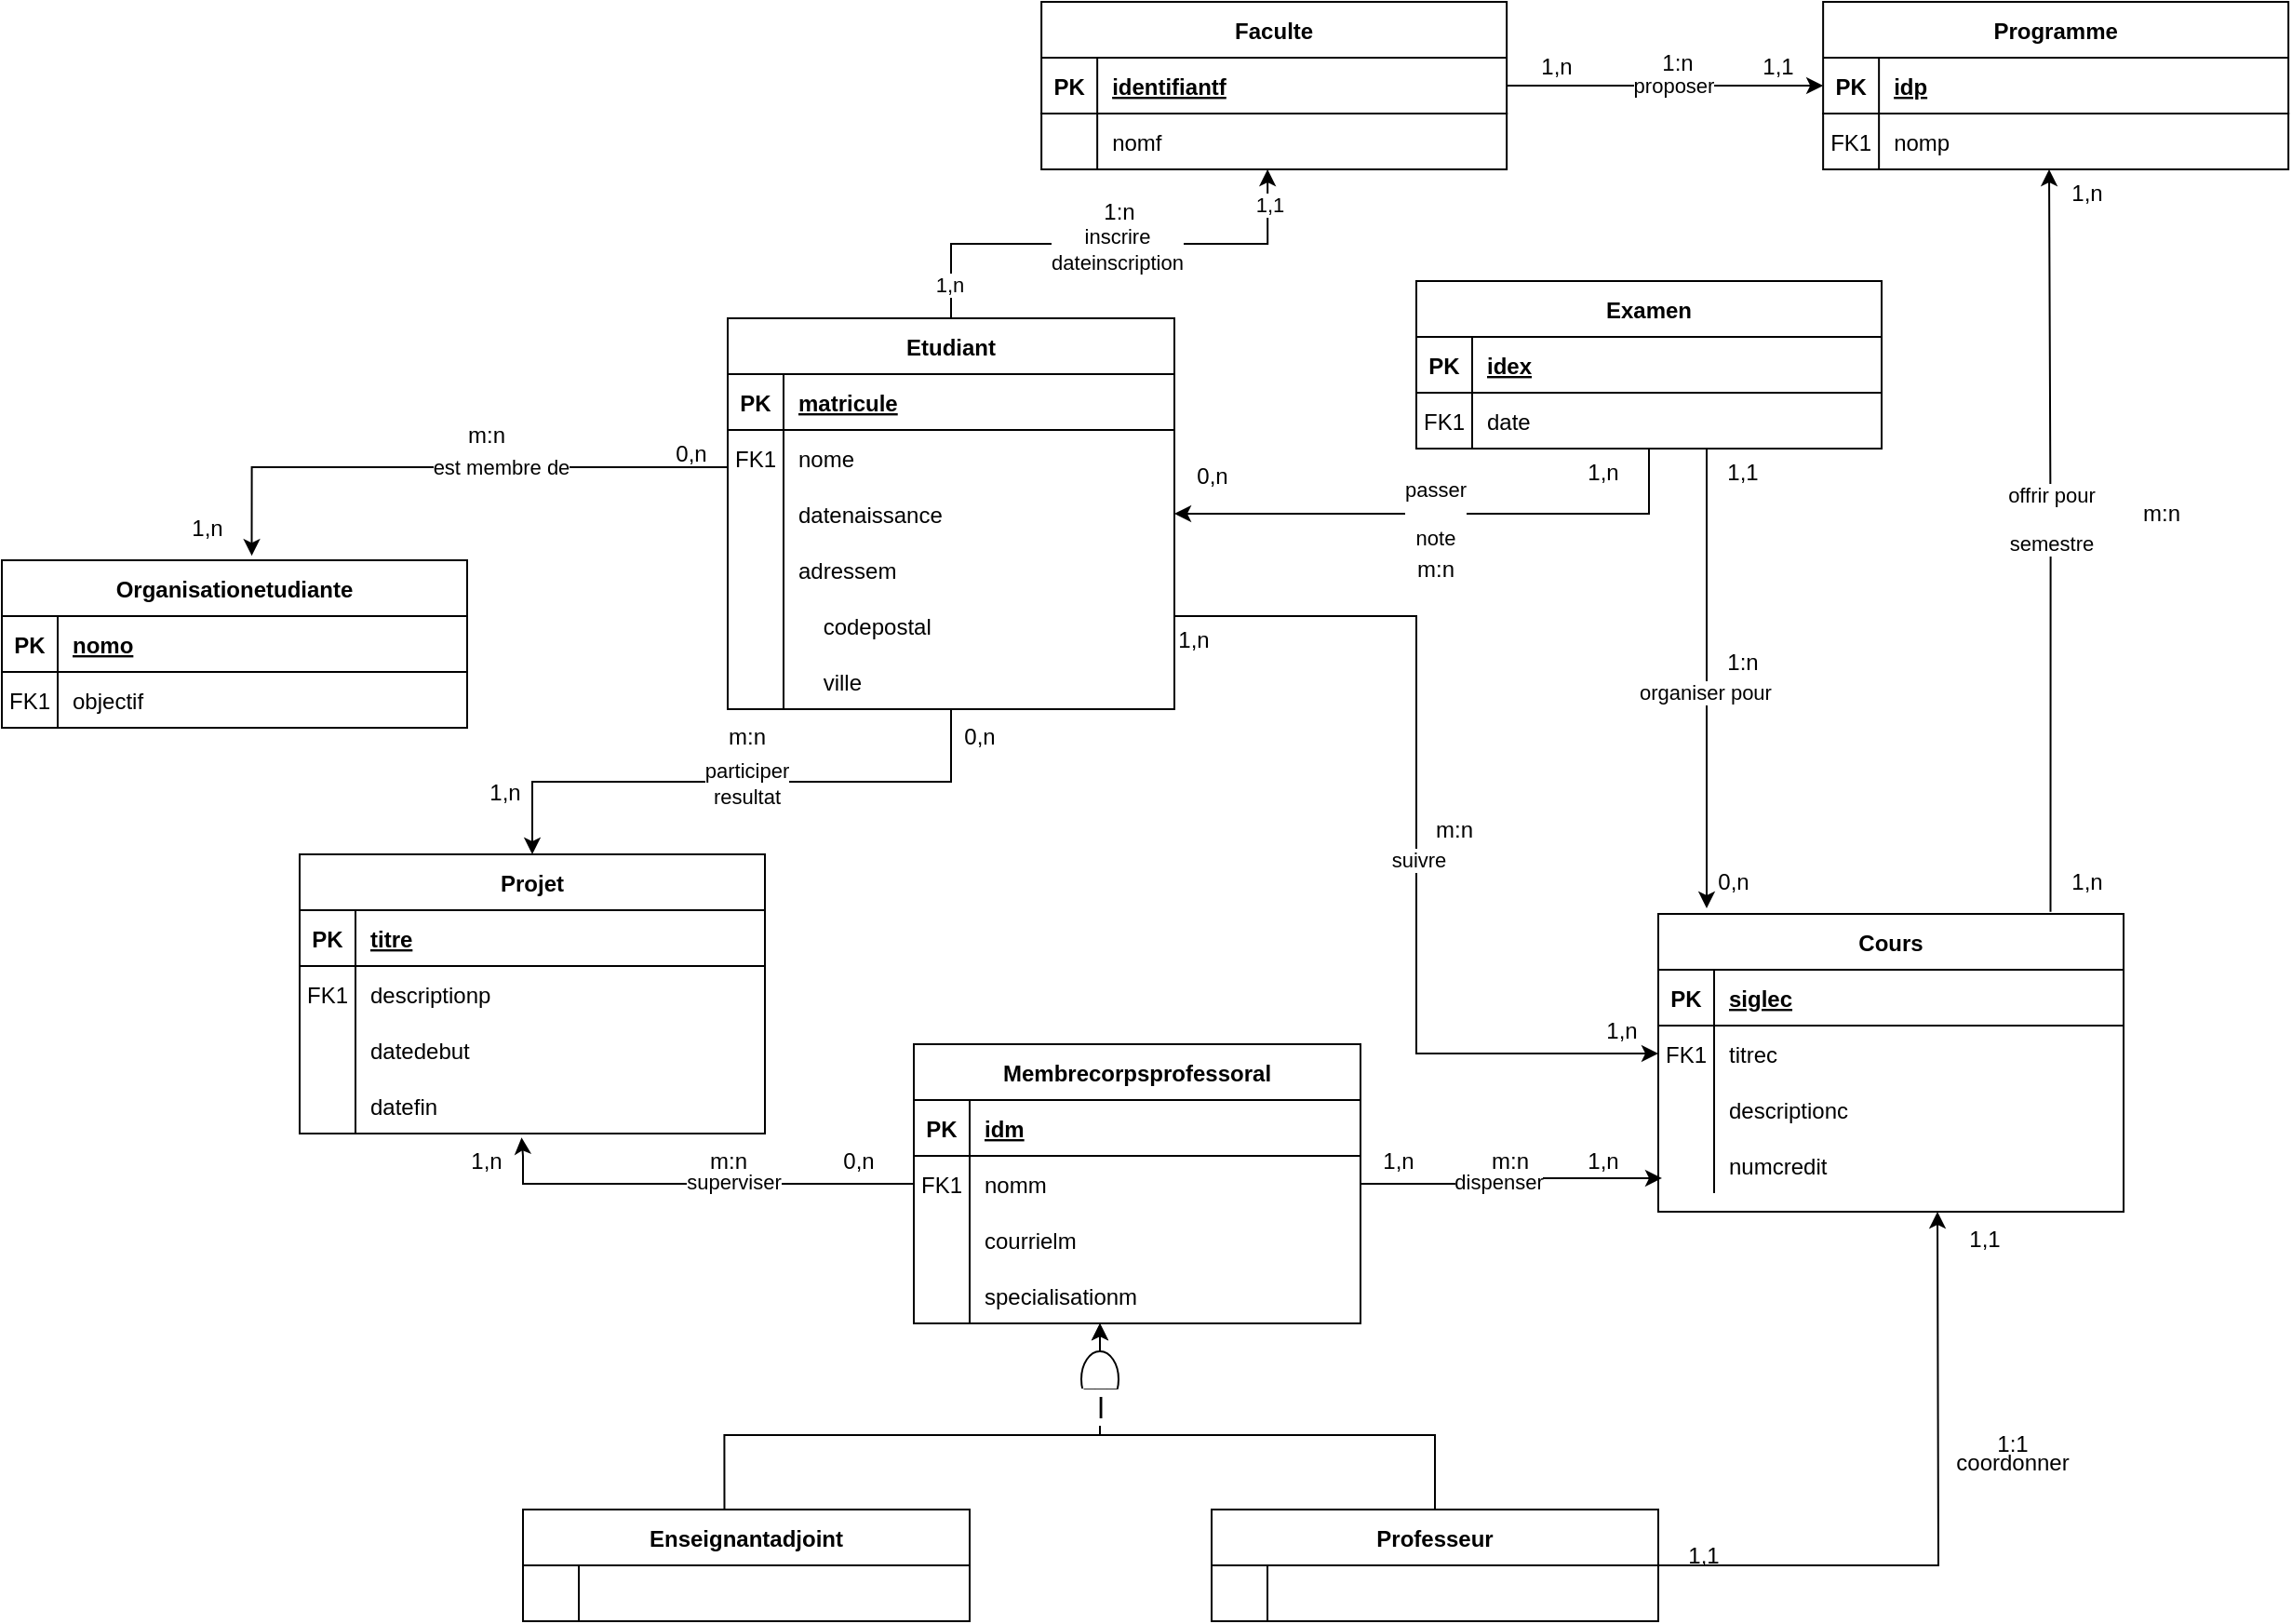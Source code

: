 <mxfile version="21.7.5" type="github">
  <diagram id="R2lEEEUBdFMjLlhIrx00" name="Page-1">
    <mxGraphModel dx="228" dy="100" grid="1" gridSize="10" guides="1" tooltips="1" connect="1" arrows="1" fold="1" page="1" pageScale="1" pageWidth="3300" pageHeight="4681" math="0" shadow="0" extFonts="Permanent Marker^https://fonts.googleapis.com/css?family=Permanent+Marker">
      <root>
        <mxCell id="0" />
        <mxCell id="1" parent="0" />
        <mxCell id="C-vyLk0tnHw3VtMMgP7b-2" value="Programme" style="shape=table;startSize=30;container=1;collapsible=1;childLayout=tableLayout;fixedRows=1;rowLines=0;fontStyle=1;align=center;resizeLast=1;" parent="1" vertex="1">
          <mxGeometry x="1248.57" y="120" width="250" height="90" as="geometry" />
        </mxCell>
        <mxCell id="C-vyLk0tnHw3VtMMgP7b-3" value="" style="shape=partialRectangle;collapsible=0;dropTarget=0;pointerEvents=0;fillColor=none;points=[[0,0.5],[1,0.5]];portConstraint=eastwest;top=0;left=0;right=0;bottom=1;" parent="C-vyLk0tnHw3VtMMgP7b-2" vertex="1">
          <mxGeometry y="30" width="250" height="30" as="geometry" />
        </mxCell>
        <mxCell id="C-vyLk0tnHw3VtMMgP7b-4" value="PK" style="shape=partialRectangle;overflow=hidden;connectable=0;fillColor=none;top=0;left=0;bottom=0;right=0;fontStyle=1;" parent="C-vyLk0tnHw3VtMMgP7b-3" vertex="1">
          <mxGeometry width="30" height="30" as="geometry">
            <mxRectangle width="30" height="30" as="alternateBounds" />
          </mxGeometry>
        </mxCell>
        <mxCell id="C-vyLk0tnHw3VtMMgP7b-5" value="idp" style="shape=partialRectangle;overflow=hidden;connectable=0;fillColor=none;top=0;left=0;bottom=0;right=0;align=left;spacingLeft=6;fontStyle=5;" parent="C-vyLk0tnHw3VtMMgP7b-3" vertex="1">
          <mxGeometry x="30" width="220" height="30" as="geometry">
            <mxRectangle width="220" height="30" as="alternateBounds" />
          </mxGeometry>
        </mxCell>
        <mxCell id="C-vyLk0tnHw3VtMMgP7b-6" value="" style="shape=partialRectangle;collapsible=0;dropTarget=0;pointerEvents=0;fillColor=none;points=[[0,0.5],[1,0.5]];portConstraint=eastwest;top=0;left=0;right=0;bottom=0;" parent="C-vyLk0tnHw3VtMMgP7b-2" vertex="1">
          <mxGeometry y="60" width="250" height="30" as="geometry" />
        </mxCell>
        <mxCell id="C-vyLk0tnHw3VtMMgP7b-7" value="FK1" style="shape=partialRectangle;overflow=hidden;connectable=0;fillColor=none;top=0;left=0;bottom=0;right=0;" parent="C-vyLk0tnHw3VtMMgP7b-6" vertex="1">
          <mxGeometry width="30" height="30" as="geometry">
            <mxRectangle width="30" height="30" as="alternateBounds" />
          </mxGeometry>
        </mxCell>
        <mxCell id="C-vyLk0tnHw3VtMMgP7b-8" value="nomp" style="shape=partialRectangle;overflow=hidden;connectable=0;fillColor=none;top=0;left=0;bottom=0;right=0;align=left;spacingLeft=6;" parent="C-vyLk0tnHw3VtMMgP7b-6" vertex="1">
          <mxGeometry x="30" width="220" height="30" as="geometry">
            <mxRectangle width="220" height="30" as="alternateBounds" />
          </mxGeometry>
        </mxCell>
        <mxCell id="ulqjv8u6TyWNnufPf-XF-188" style="edgeStyle=orthogonalEdgeStyle;rounded=0;orthogonalLoop=1;jettySize=auto;html=1;entryX=0.008;entryY=0.733;entryDx=0;entryDy=0;entryPerimeter=0;" edge="1" parent="1" source="C-vyLk0tnHw3VtMMgP7b-13" target="ulqjv8u6TyWNnufPf-XF-103">
          <mxGeometry relative="1" as="geometry" />
        </mxCell>
        <mxCell id="ulqjv8u6TyWNnufPf-XF-189" value="dispenser" style="edgeLabel;html=1;align=center;verticalAlign=middle;resizable=0;points=[];" vertex="1" connectable="0" parent="ulqjv8u6TyWNnufPf-XF-188">
          <mxGeometry x="-0.105" y="1" relative="1" as="geometry">
            <mxPoint as="offset" />
          </mxGeometry>
        </mxCell>
        <mxCell id="ulqjv8u6TyWNnufPf-XF-223" style="edgeStyle=orthogonalEdgeStyle;rounded=0;orthogonalLoop=1;jettySize=auto;html=1;entryX=0.477;entryY=1.071;entryDx=0;entryDy=0;entryPerimeter=0;" edge="1" parent="1" source="C-vyLk0tnHw3VtMMgP7b-13" target="ulqjv8u6TyWNnufPf-XF-157">
          <mxGeometry relative="1" as="geometry">
            <Array as="points">
              <mxPoint x="550" y="755" />
              <mxPoint x="550" y="740" />
              <mxPoint x="549" y="740" />
            </Array>
          </mxGeometry>
        </mxCell>
        <mxCell id="ulqjv8u6TyWNnufPf-XF-224" value="superviser" style="edgeLabel;html=1;align=center;verticalAlign=middle;resizable=0;points=[];" vertex="1" connectable="0" parent="ulqjv8u6TyWNnufPf-XF-223">
          <mxGeometry x="-0.172" y="-1" relative="1" as="geometry">
            <mxPoint as="offset" />
          </mxGeometry>
        </mxCell>
        <mxCell id="C-vyLk0tnHw3VtMMgP7b-13" value="Membrecorpsprofessoral" style="shape=table;startSize=30;container=1;collapsible=1;childLayout=tableLayout;fixedRows=1;rowLines=0;fontStyle=1;align=center;resizeLast=1;" parent="1" vertex="1">
          <mxGeometry x="760" y="680" width="240" height="150" as="geometry" />
        </mxCell>
        <mxCell id="C-vyLk0tnHw3VtMMgP7b-14" value="" style="shape=partialRectangle;collapsible=0;dropTarget=0;pointerEvents=0;fillColor=none;points=[[0,0.5],[1,0.5]];portConstraint=eastwest;top=0;left=0;right=0;bottom=1;" parent="C-vyLk0tnHw3VtMMgP7b-13" vertex="1">
          <mxGeometry y="30" width="240" height="30" as="geometry" />
        </mxCell>
        <mxCell id="C-vyLk0tnHw3VtMMgP7b-15" value="PK" style="shape=partialRectangle;overflow=hidden;connectable=0;fillColor=none;top=0;left=0;bottom=0;right=0;fontStyle=1;" parent="C-vyLk0tnHw3VtMMgP7b-14" vertex="1">
          <mxGeometry width="30" height="30" as="geometry">
            <mxRectangle width="30" height="30" as="alternateBounds" />
          </mxGeometry>
        </mxCell>
        <mxCell id="C-vyLk0tnHw3VtMMgP7b-16" value="idm" style="shape=partialRectangle;overflow=hidden;connectable=0;fillColor=none;top=0;left=0;bottom=0;right=0;align=left;spacingLeft=6;fontStyle=5;" parent="C-vyLk0tnHw3VtMMgP7b-14" vertex="1">
          <mxGeometry x="30" width="210" height="30" as="geometry">
            <mxRectangle width="210" height="30" as="alternateBounds" />
          </mxGeometry>
        </mxCell>
        <mxCell id="C-vyLk0tnHw3VtMMgP7b-17" value="" style="shape=partialRectangle;collapsible=0;dropTarget=0;pointerEvents=0;fillColor=none;points=[[0,0.5],[1,0.5]];portConstraint=eastwest;top=0;left=0;right=0;bottom=0;" parent="C-vyLk0tnHw3VtMMgP7b-13" vertex="1">
          <mxGeometry y="60" width="240" height="30" as="geometry" />
        </mxCell>
        <mxCell id="C-vyLk0tnHw3VtMMgP7b-18" value="FK1" style="shape=partialRectangle;overflow=hidden;connectable=0;fillColor=none;top=0;left=0;bottom=0;right=0;" parent="C-vyLk0tnHw3VtMMgP7b-17" vertex="1">
          <mxGeometry width="30" height="30" as="geometry">
            <mxRectangle width="30" height="30" as="alternateBounds" />
          </mxGeometry>
        </mxCell>
        <mxCell id="C-vyLk0tnHw3VtMMgP7b-19" value="nomm" style="shape=partialRectangle;overflow=hidden;connectable=0;fillColor=none;top=0;left=0;bottom=0;right=0;align=left;spacingLeft=6;" parent="C-vyLk0tnHw3VtMMgP7b-17" vertex="1">
          <mxGeometry x="30" width="210" height="30" as="geometry">
            <mxRectangle width="210" height="30" as="alternateBounds" />
          </mxGeometry>
        </mxCell>
        <mxCell id="C-vyLk0tnHw3VtMMgP7b-20" value="" style="shape=partialRectangle;collapsible=0;dropTarget=0;pointerEvents=0;fillColor=none;points=[[0,0.5],[1,0.5]];portConstraint=eastwest;top=0;left=0;right=0;bottom=0;" parent="C-vyLk0tnHw3VtMMgP7b-13" vertex="1">
          <mxGeometry y="90" width="240" height="30" as="geometry" />
        </mxCell>
        <mxCell id="C-vyLk0tnHw3VtMMgP7b-21" value="" style="shape=partialRectangle;overflow=hidden;connectable=0;fillColor=none;top=0;left=0;bottom=0;right=0;" parent="C-vyLk0tnHw3VtMMgP7b-20" vertex="1">
          <mxGeometry width="30" height="30" as="geometry">
            <mxRectangle width="30" height="30" as="alternateBounds" />
          </mxGeometry>
        </mxCell>
        <mxCell id="C-vyLk0tnHw3VtMMgP7b-22" value="courrielm" style="shape=partialRectangle;overflow=hidden;connectable=0;fillColor=none;top=0;left=0;bottom=0;right=0;align=left;spacingLeft=6;" parent="C-vyLk0tnHw3VtMMgP7b-20" vertex="1">
          <mxGeometry x="30" width="210" height="30" as="geometry">
            <mxRectangle width="210" height="30" as="alternateBounds" />
          </mxGeometry>
        </mxCell>
        <mxCell id="ulqjv8u6TyWNnufPf-XF-1" style="shape=partialRectangle;collapsible=0;dropTarget=0;pointerEvents=0;fillColor=none;points=[[0,0.5],[1,0.5]];portConstraint=eastwest;top=0;left=0;right=0;bottom=0;" vertex="1" parent="C-vyLk0tnHw3VtMMgP7b-13">
          <mxGeometry y="120" width="240" height="30" as="geometry" />
        </mxCell>
        <mxCell id="ulqjv8u6TyWNnufPf-XF-2" style="shape=partialRectangle;overflow=hidden;connectable=0;fillColor=none;top=0;left=0;bottom=0;right=0;" vertex="1" parent="ulqjv8u6TyWNnufPf-XF-1">
          <mxGeometry width="30" height="30" as="geometry">
            <mxRectangle width="30" height="30" as="alternateBounds" />
          </mxGeometry>
        </mxCell>
        <mxCell id="ulqjv8u6TyWNnufPf-XF-3" value="specialisationm" style="shape=partialRectangle;overflow=hidden;connectable=0;fillColor=none;top=0;left=0;bottom=0;right=0;align=left;spacingLeft=6;" vertex="1" parent="ulqjv8u6TyWNnufPf-XF-1">
          <mxGeometry x="30" width="210" height="30" as="geometry">
            <mxRectangle width="210" height="30" as="alternateBounds" />
          </mxGeometry>
        </mxCell>
        <mxCell id="ulqjv8u6TyWNnufPf-XF-177" style="edgeStyle=orthogonalEdgeStyle;rounded=0;orthogonalLoop=1;jettySize=auto;html=1;entryX=0;entryY=0.5;entryDx=0;entryDy=0;" edge="1" parent="1" source="C-vyLk0tnHw3VtMMgP7b-23" target="C-vyLk0tnHw3VtMMgP7b-3">
          <mxGeometry relative="1" as="geometry" />
        </mxCell>
        <mxCell id="ulqjv8u6TyWNnufPf-XF-178" value="proposer" style="edgeLabel;html=1;align=center;verticalAlign=middle;resizable=0;points=[];" vertex="1" connectable="0" parent="ulqjv8u6TyWNnufPf-XF-177">
          <mxGeometry x="0.255" y="-2" relative="1" as="geometry">
            <mxPoint x="-17" y="-2" as="offset" />
          </mxGeometry>
        </mxCell>
        <mxCell id="C-vyLk0tnHw3VtMMgP7b-23" value="Faculte" style="shape=table;startSize=30;container=1;collapsible=1;childLayout=tableLayout;fixedRows=1;rowLines=0;fontStyle=1;align=center;resizeLast=1;" parent="1" vertex="1">
          <mxGeometry x="828.57" y="120" width="250" height="90" as="geometry" />
        </mxCell>
        <mxCell id="C-vyLk0tnHw3VtMMgP7b-24" value="" style="shape=partialRectangle;collapsible=0;dropTarget=0;pointerEvents=0;fillColor=none;points=[[0,0.5],[1,0.5]];portConstraint=eastwest;top=0;left=0;right=0;bottom=1;" parent="C-vyLk0tnHw3VtMMgP7b-23" vertex="1">
          <mxGeometry y="30" width="250" height="30" as="geometry" />
        </mxCell>
        <mxCell id="C-vyLk0tnHw3VtMMgP7b-25" value="PK" style="shape=partialRectangle;overflow=hidden;connectable=0;fillColor=none;top=0;left=0;bottom=0;right=0;fontStyle=1;" parent="C-vyLk0tnHw3VtMMgP7b-24" vertex="1">
          <mxGeometry width="30" height="30" as="geometry">
            <mxRectangle width="30" height="30" as="alternateBounds" />
          </mxGeometry>
        </mxCell>
        <mxCell id="C-vyLk0tnHw3VtMMgP7b-26" value="identifiantf" style="shape=partialRectangle;overflow=hidden;connectable=0;fillColor=none;top=0;left=0;bottom=0;right=0;align=left;spacingLeft=6;fontStyle=5;" parent="C-vyLk0tnHw3VtMMgP7b-24" vertex="1">
          <mxGeometry x="30" width="220" height="30" as="geometry">
            <mxRectangle width="220" height="30" as="alternateBounds" />
          </mxGeometry>
        </mxCell>
        <mxCell id="C-vyLk0tnHw3VtMMgP7b-27" value="" style="shape=partialRectangle;collapsible=0;dropTarget=0;pointerEvents=0;fillColor=none;points=[[0,0.5],[1,0.5]];portConstraint=eastwest;top=0;left=0;right=0;bottom=0;" parent="C-vyLk0tnHw3VtMMgP7b-23" vertex="1">
          <mxGeometry y="60" width="250" height="30" as="geometry" />
        </mxCell>
        <mxCell id="C-vyLk0tnHw3VtMMgP7b-28" value="" style="shape=partialRectangle;overflow=hidden;connectable=0;fillColor=none;top=0;left=0;bottom=0;right=0;" parent="C-vyLk0tnHw3VtMMgP7b-27" vertex="1">
          <mxGeometry width="30" height="30" as="geometry">
            <mxRectangle width="30" height="30" as="alternateBounds" />
          </mxGeometry>
        </mxCell>
        <mxCell id="C-vyLk0tnHw3VtMMgP7b-29" value="nomf" style="shape=partialRectangle;overflow=hidden;connectable=0;fillColor=none;top=0;left=0;bottom=0;right=0;align=left;spacingLeft=6;" parent="C-vyLk0tnHw3VtMMgP7b-27" vertex="1">
          <mxGeometry x="30" width="220" height="30" as="geometry">
            <mxRectangle width="220" height="30" as="alternateBounds" />
          </mxGeometry>
        </mxCell>
        <mxCell id="ulqjv8u6TyWNnufPf-XF-282" style="edgeStyle=orthogonalEdgeStyle;rounded=0;orthogonalLoop=1;jettySize=auto;html=1;entryX=0.45;entryY=1.053;entryDx=0;entryDy=0;entryPerimeter=0;exitX=0.843;exitY=-0.007;exitDx=0;exitDy=0;exitPerimeter=0;" edge="1" parent="1" source="ulqjv8u6TyWNnufPf-XF-74">
          <mxGeometry relative="1" as="geometry">
            <mxPoint x="1293.964" y="608.41" as="sourcePoint" />
            <mxPoint x="1370.0" y="210.0" as="targetPoint" />
          </mxGeometry>
        </mxCell>
        <mxCell id="ulqjv8u6TyWNnufPf-XF-283" value="&lt;div&gt;offrir pour&lt;br&gt;&lt;/div&gt;&lt;div&gt;&lt;br&gt;&lt;/div&gt;&lt;div&gt;semestre&lt;br&gt;&lt;/div&gt;" style="edgeLabel;html=1;align=center;verticalAlign=middle;resizable=0;points=[];" vertex="1" connectable="0" parent="ulqjv8u6TyWNnufPf-XF-282">
          <mxGeometry x="0.056" relative="1" as="geometry">
            <mxPoint as="offset" />
          </mxGeometry>
        </mxCell>
        <mxCell id="ulqjv8u6TyWNnufPf-XF-74" value="Cours" style="shape=table;startSize=30;container=1;collapsible=1;childLayout=tableLayout;fixedRows=1;rowLines=0;fontStyle=1;align=center;resizeLast=1;" vertex="1" parent="1">
          <mxGeometry x="1160" y="610" width="250" height="160" as="geometry" />
        </mxCell>
        <mxCell id="ulqjv8u6TyWNnufPf-XF-75" value="" style="shape=partialRectangle;collapsible=0;dropTarget=0;pointerEvents=0;fillColor=none;points=[[0,0.5],[1,0.5]];portConstraint=eastwest;top=0;left=0;right=0;bottom=1;" vertex="1" parent="ulqjv8u6TyWNnufPf-XF-74">
          <mxGeometry y="30" width="250" height="30" as="geometry" />
        </mxCell>
        <mxCell id="ulqjv8u6TyWNnufPf-XF-76" value="PK" style="shape=partialRectangle;overflow=hidden;connectable=0;fillColor=none;top=0;left=0;bottom=0;right=0;fontStyle=1;" vertex="1" parent="ulqjv8u6TyWNnufPf-XF-75">
          <mxGeometry width="30" height="30" as="geometry">
            <mxRectangle width="30" height="30" as="alternateBounds" />
          </mxGeometry>
        </mxCell>
        <mxCell id="ulqjv8u6TyWNnufPf-XF-77" value="siglec" style="shape=partialRectangle;overflow=hidden;connectable=0;fillColor=none;top=0;left=0;bottom=0;right=0;align=left;spacingLeft=6;fontStyle=5;" vertex="1" parent="ulqjv8u6TyWNnufPf-XF-75">
          <mxGeometry x="30" width="220" height="30" as="geometry">
            <mxRectangle width="220" height="30" as="alternateBounds" />
          </mxGeometry>
        </mxCell>
        <mxCell id="ulqjv8u6TyWNnufPf-XF-78" value="" style="shape=partialRectangle;collapsible=0;dropTarget=0;pointerEvents=0;fillColor=none;points=[[0,0.5],[1,0.5]];portConstraint=eastwest;top=0;left=0;right=0;bottom=0;" vertex="1" parent="ulqjv8u6TyWNnufPf-XF-74">
          <mxGeometry y="60" width="250" height="30" as="geometry" />
        </mxCell>
        <mxCell id="ulqjv8u6TyWNnufPf-XF-79" value="FK1" style="shape=partialRectangle;overflow=hidden;connectable=0;fillColor=none;top=0;left=0;bottom=0;right=0;" vertex="1" parent="ulqjv8u6TyWNnufPf-XF-78">
          <mxGeometry width="30" height="30" as="geometry">
            <mxRectangle width="30" height="30" as="alternateBounds" />
          </mxGeometry>
        </mxCell>
        <mxCell id="ulqjv8u6TyWNnufPf-XF-80" value="titrec" style="shape=partialRectangle;overflow=hidden;connectable=0;fillColor=none;top=0;left=0;bottom=0;right=0;align=left;spacingLeft=6;" vertex="1" parent="ulqjv8u6TyWNnufPf-XF-78">
          <mxGeometry x="30" width="220" height="30" as="geometry">
            <mxRectangle width="220" height="30" as="alternateBounds" />
          </mxGeometry>
        </mxCell>
        <mxCell id="ulqjv8u6TyWNnufPf-XF-81" value="" style="shape=partialRectangle;collapsible=0;dropTarget=0;pointerEvents=0;fillColor=none;points=[[0,0.5],[1,0.5]];portConstraint=eastwest;top=0;left=0;right=0;bottom=0;" vertex="1" parent="ulqjv8u6TyWNnufPf-XF-74">
          <mxGeometry y="90" width="250" height="30" as="geometry" />
        </mxCell>
        <mxCell id="ulqjv8u6TyWNnufPf-XF-82" value="" style="shape=partialRectangle;overflow=hidden;connectable=0;fillColor=none;top=0;left=0;bottom=0;right=0;" vertex="1" parent="ulqjv8u6TyWNnufPf-XF-81">
          <mxGeometry width="30" height="30" as="geometry">
            <mxRectangle width="30" height="30" as="alternateBounds" />
          </mxGeometry>
        </mxCell>
        <mxCell id="ulqjv8u6TyWNnufPf-XF-83" value="descriptionc" style="shape=partialRectangle;overflow=hidden;connectable=0;fillColor=none;top=0;left=0;bottom=0;right=0;align=left;spacingLeft=6;" vertex="1" parent="ulqjv8u6TyWNnufPf-XF-81">
          <mxGeometry x="30" width="220" height="30" as="geometry">
            <mxRectangle width="220" height="30" as="alternateBounds" />
          </mxGeometry>
        </mxCell>
        <mxCell id="ulqjv8u6TyWNnufPf-XF-103" style="shape=partialRectangle;collapsible=0;dropTarget=0;pointerEvents=0;fillColor=none;points=[[0,0.5],[1,0.5]];portConstraint=eastwest;top=0;left=0;right=0;bottom=0;" vertex="1" parent="ulqjv8u6TyWNnufPf-XF-74">
          <mxGeometry y="120" width="250" height="30" as="geometry" />
        </mxCell>
        <mxCell id="ulqjv8u6TyWNnufPf-XF-104" style="shape=partialRectangle;overflow=hidden;connectable=0;fillColor=none;top=0;left=0;bottom=0;right=0;" vertex="1" parent="ulqjv8u6TyWNnufPf-XF-103">
          <mxGeometry width="30" height="30" as="geometry">
            <mxRectangle width="30" height="30" as="alternateBounds" />
          </mxGeometry>
        </mxCell>
        <mxCell id="ulqjv8u6TyWNnufPf-XF-105" value="numcredit" style="shape=partialRectangle;overflow=hidden;connectable=0;fillColor=none;top=0;left=0;bottom=0;right=0;align=left;spacingLeft=6;" vertex="1" parent="ulqjv8u6TyWNnufPf-XF-103">
          <mxGeometry x="30" width="220" height="30" as="geometry">
            <mxRectangle width="220" height="30" as="alternateBounds" />
          </mxGeometry>
        </mxCell>
        <mxCell id="ulqjv8u6TyWNnufPf-XF-198" style="edgeStyle=orthogonalEdgeStyle;rounded=0;orthogonalLoop=1;jettySize=auto;html=1;entryX=0.486;entryY=1;entryDx=0;entryDy=0;entryPerimeter=0;" edge="1" parent="1" source="ulqjv8u6TyWNnufPf-XF-84" target="C-vyLk0tnHw3VtMMgP7b-27">
          <mxGeometry relative="1" as="geometry" />
        </mxCell>
        <mxCell id="ulqjv8u6TyWNnufPf-XF-199" value="&lt;div&gt;inscrire&lt;/div&gt;&lt;div&gt;dateinscription&lt;br&gt;&lt;/div&gt;" style="edgeLabel;html=1;align=center;verticalAlign=middle;resizable=0;points=[];" vertex="1" connectable="0" parent="ulqjv8u6TyWNnufPf-XF-198">
          <mxGeometry x="0.026" y="-3" relative="1" as="geometry">
            <mxPoint as="offset" />
          </mxGeometry>
        </mxCell>
        <mxCell id="ulqjv8u6TyWNnufPf-XF-226" value="1,n" style="edgeLabel;html=1;align=center;verticalAlign=middle;resizable=0;points=[];" vertex="1" connectable="0" parent="ulqjv8u6TyWNnufPf-XF-198">
          <mxGeometry x="-0.855" y="1" relative="1" as="geometry">
            <mxPoint as="offset" />
          </mxGeometry>
        </mxCell>
        <mxCell id="ulqjv8u6TyWNnufPf-XF-249" value="1,1" style="edgeLabel;html=1;align=center;verticalAlign=middle;resizable=0;points=[];" vertex="1" connectable="0" parent="ulqjv8u6TyWNnufPf-XF-198">
          <mxGeometry x="0.85" y="-1" relative="1" as="geometry">
            <mxPoint as="offset" />
          </mxGeometry>
        </mxCell>
        <mxCell id="ulqjv8u6TyWNnufPf-XF-210" style="edgeStyle=orthogonalEdgeStyle;rounded=0;orthogonalLoop=1;jettySize=auto;html=1;entryX=0.537;entryY=-0.027;entryDx=0;entryDy=0;entryPerimeter=0;" edge="1" parent="1" source="ulqjv8u6TyWNnufPf-XF-84" target="ulqjv8u6TyWNnufPf-XF-200">
          <mxGeometry relative="1" as="geometry">
            <Array as="points">
              <mxPoint x="404" y="370" />
            </Array>
          </mxGeometry>
        </mxCell>
        <mxCell id="ulqjv8u6TyWNnufPf-XF-211" value="est membre de" style="edgeLabel;html=1;align=center;verticalAlign=middle;resizable=0;points=[];" vertex="1" connectable="0" parent="ulqjv8u6TyWNnufPf-XF-210">
          <mxGeometry x="-0.192" relative="1" as="geometry">
            <mxPoint as="offset" />
          </mxGeometry>
        </mxCell>
        <mxCell id="ulqjv8u6TyWNnufPf-XF-213" style="edgeStyle=orthogonalEdgeStyle;rounded=0;orthogonalLoop=1;jettySize=auto;html=1;entryX=0;entryY=0.5;entryDx=0;entryDy=0;exitX=1;exitY=0;exitDx=0;exitDy=0;exitPerimeter=0;" edge="1" parent="1" source="ulqjv8u6TyWNnufPf-XF-128" target="ulqjv8u6TyWNnufPf-XF-78">
          <mxGeometry relative="1" as="geometry" />
        </mxCell>
        <mxCell id="ulqjv8u6TyWNnufPf-XF-214" value="&lt;div&gt;suivre&lt;/div&gt;" style="edgeLabel;html=1;align=center;verticalAlign=middle;resizable=0;points=[];" vertex="1" connectable="0" parent="ulqjv8u6TyWNnufPf-XF-213">
          <mxGeometry x="0.091" y="1" relative="1" as="geometry">
            <mxPoint as="offset" />
          </mxGeometry>
        </mxCell>
        <mxCell id="ulqjv8u6TyWNnufPf-XF-219" style="edgeStyle=orthogonalEdgeStyle;rounded=0;orthogonalLoop=1;jettySize=auto;html=1;entryX=0;entryY=0.5;entryDx=0;entryDy=0;" edge="1" parent="1" source="ulqjv8u6TyWNnufPf-XF-84" target="ulqjv8u6TyWNnufPf-XF-141">
          <mxGeometry relative="1" as="geometry">
            <Array as="points">
              <mxPoint x="1030" y="370" />
            </Array>
          </mxGeometry>
        </mxCell>
        <mxCell id="ulqjv8u6TyWNnufPf-XF-220" value="Text" style="edgeLabel;html=1;align=center;verticalAlign=middle;resizable=0;points=[];" vertex="1" connectable="0" parent="ulqjv8u6TyWNnufPf-XF-219">
          <mxGeometry x="-0.107" relative="1" as="geometry">
            <mxPoint as="offset" />
          </mxGeometry>
        </mxCell>
        <mxCell id="ulqjv8u6TyWNnufPf-XF-221" value="passer" style="edgeLabel;html=1;align=center;verticalAlign=middle;resizable=0;points=[];" vertex="1" connectable="0" parent="ulqjv8u6TyWNnufPf-XF-219">
          <mxGeometry x="-0.111" y="2" relative="1" as="geometry">
            <mxPoint as="offset" />
          </mxGeometry>
        </mxCell>
        <mxCell id="ulqjv8u6TyWNnufPf-XF-222" style="edgeStyle=orthogonalEdgeStyle;rounded=0;orthogonalLoop=1;jettySize=auto;html=1;entryX=0.5;entryY=0;entryDx=0;entryDy=0;" edge="1" parent="1" source="ulqjv8u6TyWNnufPf-XF-84" target="ulqjv8u6TyWNnufPf-XF-147">
          <mxGeometry relative="1" as="geometry" />
        </mxCell>
        <mxCell id="ulqjv8u6TyWNnufPf-XF-225" value="&lt;div&gt;participer&lt;/div&gt;&lt;div&gt;resultat&lt;br&gt;&lt;/div&gt;" style="edgeLabel;html=1;align=center;verticalAlign=middle;resizable=0;points=[];" vertex="1" connectable="0" parent="ulqjv8u6TyWNnufPf-XF-222">
          <mxGeometry x="0.069" y="-3" relative="1" as="geometry">
            <mxPoint x="13" y="4" as="offset" />
          </mxGeometry>
        </mxCell>
        <mxCell id="ulqjv8u6TyWNnufPf-XF-84" value="Etudiant" style="shape=table;startSize=30;container=1;collapsible=1;childLayout=tableLayout;fixedRows=1;rowLines=0;fontStyle=1;align=center;resizeLast=1;" vertex="1" parent="1">
          <mxGeometry x="660" y="290" width="240" height="210" as="geometry" />
        </mxCell>
        <mxCell id="ulqjv8u6TyWNnufPf-XF-85" value="" style="shape=partialRectangle;collapsible=0;dropTarget=0;pointerEvents=0;fillColor=none;points=[[0,0.5],[1,0.5]];portConstraint=eastwest;top=0;left=0;right=0;bottom=1;" vertex="1" parent="ulqjv8u6TyWNnufPf-XF-84">
          <mxGeometry y="30" width="240" height="30" as="geometry" />
        </mxCell>
        <mxCell id="ulqjv8u6TyWNnufPf-XF-86" value="PK" style="shape=partialRectangle;overflow=hidden;connectable=0;fillColor=none;top=0;left=0;bottom=0;right=0;fontStyle=1;" vertex="1" parent="ulqjv8u6TyWNnufPf-XF-85">
          <mxGeometry width="30" height="30" as="geometry">
            <mxRectangle width="30" height="30" as="alternateBounds" />
          </mxGeometry>
        </mxCell>
        <mxCell id="ulqjv8u6TyWNnufPf-XF-87" value="matricule" style="shape=partialRectangle;overflow=hidden;connectable=0;fillColor=none;top=0;left=0;bottom=0;right=0;align=left;spacingLeft=6;fontStyle=5;" vertex="1" parent="ulqjv8u6TyWNnufPf-XF-85">
          <mxGeometry x="30" width="210" height="30" as="geometry">
            <mxRectangle width="210" height="30" as="alternateBounds" />
          </mxGeometry>
        </mxCell>
        <mxCell id="ulqjv8u6TyWNnufPf-XF-88" value="" style="shape=partialRectangle;collapsible=0;dropTarget=0;pointerEvents=0;fillColor=none;points=[[0,0.5],[1,0.5]];portConstraint=eastwest;top=0;left=0;right=0;bottom=0;" vertex="1" parent="ulqjv8u6TyWNnufPf-XF-84">
          <mxGeometry y="60" width="240" height="30" as="geometry" />
        </mxCell>
        <mxCell id="ulqjv8u6TyWNnufPf-XF-89" value="FK1" style="shape=partialRectangle;overflow=hidden;connectable=0;fillColor=none;top=0;left=0;bottom=0;right=0;" vertex="1" parent="ulqjv8u6TyWNnufPf-XF-88">
          <mxGeometry width="30" height="30" as="geometry">
            <mxRectangle width="30" height="30" as="alternateBounds" />
          </mxGeometry>
        </mxCell>
        <mxCell id="ulqjv8u6TyWNnufPf-XF-90" value="nome" style="shape=partialRectangle;overflow=hidden;connectable=0;fillColor=none;top=0;left=0;bottom=0;right=0;align=left;spacingLeft=6;" vertex="1" parent="ulqjv8u6TyWNnufPf-XF-88">
          <mxGeometry x="30" width="210" height="30" as="geometry">
            <mxRectangle width="210" height="30" as="alternateBounds" />
          </mxGeometry>
        </mxCell>
        <mxCell id="ulqjv8u6TyWNnufPf-XF-91" value="" style="shape=partialRectangle;collapsible=0;dropTarget=0;pointerEvents=0;fillColor=none;points=[[0,0.5],[1,0.5]];portConstraint=eastwest;top=0;left=0;right=0;bottom=0;" vertex="1" parent="ulqjv8u6TyWNnufPf-XF-84">
          <mxGeometry y="90" width="240" height="30" as="geometry" />
        </mxCell>
        <mxCell id="ulqjv8u6TyWNnufPf-XF-92" value="" style="shape=partialRectangle;overflow=hidden;connectable=0;fillColor=none;top=0;left=0;bottom=0;right=0;" vertex="1" parent="ulqjv8u6TyWNnufPf-XF-91">
          <mxGeometry width="30" height="30" as="geometry">
            <mxRectangle width="30" height="30" as="alternateBounds" />
          </mxGeometry>
        </mxCell>
        <mxCell id="ulqjv8u6TyWNnufPf-XF-93" value="datenaissance" style="shape=partialRectangle;overflow=hidden;connectable=0;fillColor=none;top=0;left=0;bottom=0;right=0;align=left;spacingLeft=6;" vertex="1" parent="ulqjv8u6TyWNnufPf-XF-91">
          <mxGeometry x="30" width="210" height="30" as="geometry">
            <mxRectangle width="210" height="30" as="alternateBounds" />
          </mxGeometry>
        </mxCell>
        <mxCell id="ulqjv8u6TyWNnufPf-XF-124" style="shape=partialRectangle;collapsible=0;dropTarget=0;pointerEvents=0;fillColor=none;points=[[0,0.5],[1,0.5]];portConstraint=eastwest;top=0;left=0;right=0;bottom=0;" vertex="1" parent="ulqjv8u6TyWNnufPf-XF-84">
          <mxGeometry y="120" width="240" height="30" as="geometry" />
        </mxCell>
        <mxCell id="ulqjv8u6TyWNnufPf-XF-125" style="shape=partialRectangle;overflow=hidden;connectable=0;fillColor=none;top=0;left=0;bottom=0;right=0;" vertex="1" parent="ulqjv8u6TyWNnufPf-XF-124">
          <mxGeometry width="30" height="30" as="geometry">
            <mxRectangle width="30" height="30" as="alternateBounds" />
          </mxGeometry>
        </mxCell>
        <mxCell id="ulqjv8u6TyWNnufPf-XF-126" value="adressem" style="shape=partialRectangle;overflow=hidden;connectable=0;fillColor=none;top=0;left=0;bottom=0;right=0;align=left;spacingLeft=6;" vertex="1" parent="ulqjv8u6TyWNnufPf-XF-124">
          <mxGeometry x="30" width="210" height="30" as="geometry">
            <mxRectangle width="210" height="30" as="alternateBounds" />
          </mxGeometry>
        </mxCell>
        <mxCell id="ulqjv8u6TyWNnufPf-XF-106" style="shape=partialRectangle;collapsible=0;dropTarget=0;pointerEvents=0;fillColor=none;points=[[0,0.5],[1,0.5]];portConstraint=eastwest;top=0;left=0;right=0;bottom=0;" vertex="1" parent="ulqjv8u6TyWNnufPf-XF-84">
          <mxGeometry y="150" width="240" height="30" as="geometry" />
        </mxCell>
        <mxCell id="ulqjv8u6TyWNnufPf-XF-107" style="shape=partialRectangle;overflow=hidden;connectable=0;fillColor=none;top=0;left=0;bottom=0;right=0;" vertex="1" parent="ulqjv8u6TyWNnufPf-XF-106">
          <mxGeometry width="30" height="30" as="geometry">
            <mxRectangle width="30" height="30" as="alternateBounds" />
          </mxGeometry>
        </mxCell>
        <mxCell id="ulqjv8u6TyWNnufPf-XF-108" value="    codepostal " style="shape=partialRectangle;overflow=hidden;connectable=0;fillColor=none;top=0;left=0;bottom=0;right=0;align=left;spacingLeft=6;" vertex="1" parent="ulqjv8u6TyWNnufPf-XF-106">
          <mxGeometry x="30" width="210" height="30" as="geometry">
            <mxRectangle width="210" height="30" as="alternateBounds" />
          </mxGeometry>
        </mxCell>
        <mxCell id="ulqjv8u6TyWNnufPf-XF-128" style="shape=partialRectangle;collapsible=0;dropTarget=0;pointerEvents=0;fillColor=none;points=[[0,0.5],[1,0.5]];portConstraint=eastwest;top=0;left=0;right=0;bottom=0;" vertex="1" parent="ulqjv8u6TyWNnufPf-XF-84">
          <mxGeometry y="180" width="240" height="30" as="geometry" />
        </mxCell>
        <mxCell id="ulqjv8u6TyWNnufPf-XF-129" style="shape=partialRectangle;overflow=hidden;connectable=0;fillColor=none;top=0;left=0;bottom=0;right=0;" vertex="1" parent="ulqjv8u6TyWNnufPf-XF-128">
          <mxGeometry width="30" height="30" as="geometry">
            <mxRectangle width="30" height="30" as="alternateBounds" />
          </mxGeometry>
        </mxCell>
        <mxCell id="ulqjv8u6TyWNnufPf-XF-130" value="    ville" style="shape=partialRectangle;overflow=hidden;connectable=0;fillColor=none;top=0;left=0;bottom=0;right=0;align=left;spacingLeft=6;" vertex="1" parent="ulqjv8u6TyWNnufPf-XF-128">
          <mxGeometry x="30" width="210" height="30" as="geometry">
            <mxRectangle width="210" height="30" as="alternateBounds" />
          </mxGeometry>
        </mxCell>
        <mxCell id="ulqjv8u6TyWNnufPf-XF-217" style="edgeStyle=orthogonalEdgeStyle;rounded=0;orthogonalLoop=1;jettySize=auto;html=1;entryX=0.104;entryY=-0.019;entryDx=0;entryDy=0;entryPerimeter=0;" edge="1" parent="1" source="ulqjv8u6TyWNnufPf-XF-134" target="ulqjv8u6TyWNnufPf-XF-74">
          <mxGeometry relative="1" as="geometry">
            <Array as="points">
              <mxPoint x="1186" y="450" />
              <mxPoint x="1186" y="450" />
            </Array>
          </mxGeometry>
        </mxCell>
        <mxCell id="ulqjv8u6TyWNnufPf-XF-218" value="organiser pour" style="edgeLabel;html=1;align=center;verticalAlign=middle;resizable=0;points=[];" vertex="1" connectable="0" parent="ulqjv8u6TyWNnufPf-XF-217">
          <mxGeometry x="0.057" y="-1" relative="1" as="geometry">
            <mxPoint as="offset" />
          </mxGeometry>
        </mxCell>
        <mxCell id="ulqjv8u6TyWNnufPf-XF-277" style="edgeStyle=orthogonalEdgeStyle;rounded=0;orthogonalLoop=1;jettySize=auto;html=1;entryX=1;entryY=0.5;entryDx=0;entryDy=0;" edge="1" parent="1" source="ulqjv8u6TyWNnufPf-XF-134" target="ulqjv8u6TyWNnufPf-XF-91">
          <mxGeometry relative="1" as="geometry" />
        </mxCell>
        <mxCell id="ulqjv8u6TyWNnufPf-XF-278" value="&lt;div&gt;passer&lt;/div&gt;&lt;div&gt;&lt;br&gt;&lt;/div&gt;&lt;div&gt;note&lt;br&gt;&lt;/div&gt;" style="edgeLabel;html=1;align=center;verticalAlign=middle;resizable=0;points=[];" vertex="1" connectable="0" parent="ulqjv8u6TyWNnufPf-XF-277">
          <mxGeometry x="0.065" y="1" relative="1" as="geometry">
            <mxPoint x="4" y="-1" as="offset" />
          </mxGeometry>
        </mxCell>
        <mxCell id="ulqjv8u6TyWNnufPf-XF-134" value="Examen" style="shape=table;startSize=30;container=1;collapsible=1;childLayout=tableLayout;fixedRows=1;rowLines=0;fontStyle=1;align=center;resizeLast=1;" vertex="1" parent="1">
          <mxGeometry x="1030" y="270" width="250" height="90" as="geometry" />
        </mxCell>
        <mxCell id="ulqjv8u6TyWNnufPf-XF-135" value="" style="shape=partialRectangle;collapsible=0;dropTarget=0;pointerEvents=0;fillColor=none;points=[[0,0.5],[1,0.5]];portConstraint=eastwest;top=0;left=0;right=0;bottom=1;" vertex="1" parent="ulqjv8u6TyWNnufPf-XF-134">
          <mxGeometry y="30" width="250" height="30" as="geometry" />
        </mxCell>
        <mxCell id="ulqjv8u6TyWNnufPf-XF-136" value="PK" style="shape=partialRectangle;overflow=hidden;connectable=0;fillColor=none;top=0;left=0;bottom=0;right=0;fontStyle=1;" vertex="1" parent="ulqjv8u6TyWNnufPf-XF-135">
          <mxGeometry width="30" height="30" as="geometry">
            <mxRectangle width="30" height="30" as="alternateBounds" />
          </mxGeometry>
        </mxCell>
        <mxCell id="ulqjv8u6TyWNnufPf-XF-137" value="idex" style="shape=partialRectangle;overflow=hidden;connectable=0;fillColor=none;top=0;left=0;bottom=0;right=0;align=left;spacingLeft=6;fontStyle=5;" vertex="1" parent="ulqjv8u6TyWNnufPf-XF-135">
          <mxGeometry x="30" width="220" height="30" as="geometry">
            <mxRectangle width="220" height="30" as="alternateBounds" />
          </mxGeometry>
        </mxCell>
        <mxCell id="ulqjv8u6TyWNnufPf-XF-138" value="" style="shape=partialRectangle;collapsible=0;dropTarget=0;pointerEvents=0;fillColor=none;points=[[0,0.5],[1,0.5]];portConstraint=eastwest;top=0;left=0;right=0;bottom=0;" vertex="1" parent="ulqjv8u6TyWNnufPf-XF-134">
          <mxGeometry y="60" width="250" height="30" as="geometry" />
        </mxCell>
        <mxCell id="ulqjv8u6TyWNnufPf-XF-139" value="FK1" style="shape=partialRectangle;overflow=hidden;connectable=0;fillColor=none;top=0;left=0;bottom=0;right=0;" vertex="1" parent="ulqjv8u6TyWNnufPf-XF-138">
          <mxGeometry width="30" height="30" as="geometry">
            <mxRectangle width="30" height="30" as="alternateBounds" />
          </mxGeometry>
        </mxCell>
        <mxCell id="ulqjv8u6TyWNnufPf-XF-140" value="date" style="shape=partialRectangle;overflow=hidden;connectable=0;fillColor=none;top=0;left=0;bottom=0;right=0;align=left;spacingLeft=6;" vertex="1" parent="ulqjv8u6TyWNnufPf-XF-138">
          <mxGeometry x="30" width="220" height="30" as="geometry">
            <mxRectangle width="220" height="30" as="alternateBounds" />
          </mxGeometry>
        </mxCell>
        <mxCell id="ulqjv8u6TyWNnufPf-XF-147" value="Projet" style="shape=table;startSize=30;container=1;collapsible=1;childLayout=tableLayout;fixedRows=1;rowLines=0;fontStyle=1;align=center;resizeLast=1;" vertex="1" parent="1">
          <mxGeometry x="430" y="578" width="250" height="150" as="geometry" />
        </mxCell>
        <mxCell id="ulqjv8u6TyWNnufPf-XF-148" value="" style="shape=partialRectangle;collapsible=0;dropTarget=0;pointerEvents=0;fillColor=none;points=[[0,0.5],[1,0.5]];portConstraint=eastwest;top=0;left=0;right=0;bottom=1;" vertex="1" parent="ulqjv8u6TyWNnufPf-XF-147">
          <mxGeometry y="30" width="250" height="30" as="geometry" />
        </mxCell>
        <mxCell id="ulqjv8u6TyWNnufPf-XF-149" value="PK" style="shape=partialRectangle;overflow=hidden;connectable=0;fillColor=none;top=0;left=0;bottom=0;right=0;fontStyle=1;" vertex="1" parent="ulqjv8u6TyWNnufPf-XF-148">
          <mxGeometry width="30" height="30" as="geometry">
            <mxRectangle width="30" height="30" as="alternateBounds" />
          </mxGeometry>
        </mxCell>
        <mxCell id="ulqjv8u6TyWNnufPf-XF-150" value="titre" style="shape=partialRectangle;overflow=hidden;connectable=0;fillColor=none;top=0;left=0;bottom=0;right=0;align=left;spacingLeft=6;fontStyle=5;" vertex="1" parent="ulqjv8u6TyWNnufPf-XF-148">
          <mxGeometry x="30" width="220" height="30" as="geometry">
            <mxRectangle width="220" height="30" as="alternateBounds" />
          </mxGeometry>
        </mxCell>
        <mxCell id="ulqjv8u6TyWNnufPf-XF-151" value="" style="shape=partialRectangle;collapsible=0;dropTarget=0;pointerEvents=0;fillColor=none;points=[[0,0.5],[1,0.5]];portConstraint=eastwest;top=0;left=0;right=0;bottom=0;" vertex="1" parent="ulqjv8u6TyWNnufPf-XF-147">
          <mxGeometry y="60" width="250" height="30" as="geometry" />
        </mxCell>
        <mxCell id="ulqjv8u6TyWNnufPf-XF-152" value="FK1" style="shape=partialRectangle;overflow=hidden;connectable=0;fillColor=none;top=0;left=0;bottom=0;right=0;" vertex="1" parent="ulqjv8u6TyWNnufPf-XF-151">
          <mxGeometry width="30" height="30" as="geometry">
            <mxRectangle width="30" height="30" as="alternateBounds" />
          </mxGeometry>
        </mxCell>
        <mxCell id="ulqjv8u6TyWNnufPf-XF-153" value="descriptionp" style="shape=partialRectangle;overflow=hidden;connectable=0;fillColor=none;top=0;left=0;bottom=0;right=0;align=left;spacingLeft=6;" vertex="1" parent="ulqjv8u6TyWNnufPf-XF-151">
          <mxGeometry x="30" width="220" height="30" as="geometry">
            <mxRectangle width="220" height="30" as="alternateBounds" />
          </mxGeometry>
        </mxCell>
        <mxCell id="ulqjv8u6TyWNnufPf-XF-154" value="" style="shape=partialRectangle;collapsible=0;dropTarget=0;pointerEvents=0;fillColor=none;points=[[0,0.5],[1,0.5]];portConstraint=eastwest;top=0;left=0;right=0;bottom=0;" vertex="1" parent="ulqjv8u6TyWNnufPf-XF-147">
          <mxGeometry y="90" width="250" height="30" as="geometry" />
        </mxCell>
        <mxCell id="ulqjv8u6TyWNnufPf-XF-155" value="" style="shape=partialRectangle;overflow=hidden;connectable=0;fillColor=none;top=0;left=0;bottom=0;right=0;" vertex="1" parent="ulqjv8u6TyWNnufPf-XF-154">
          <mxGeometry width="30" height="30" as="geometry">
            <mxRectangle width="30" height="30" as="alternateBounds" />
          </mxGeometry>
        </mxCell>
        <mxCell id="ulqjv8u6TyWNnufPf-XF-156" value="datedebut" style="shape=partialRectangle;overflow=hidden;connectable=0;fillColor=none;top=0;left=0;bottom=0;right=0;align=left;spacingLeft=6;" vertex="1" parent="ulqjv8u6TyWNnufPf-XF-154">
          <mxGeometry x="30" width="220" height="30" as="geometry">
            <mxRectangle width="220" height="30" as="alternateBounds" />
          </mxGeometry>
        </mxCell>
        <mxCell id="ulqjv8u6TyWNnufPf-XF-157" style="shape=partialRectangle;collapsible=0;dropTarget=0;pointerEvents=0;fillColor=none;points=[[0,0.5],[1,0.5]];portConstraint=eastwest;top=0;left=0;right=0;bottom=0;" vertex="1" parent="ulqjv8u6TyWNnufPf-XF-147">
          <mxGeometry y="120" width="250" height="30" as="geometry" />
        </mxCell>
        <mxCell id="ulqjv8u6TyWNnufPf-XF-158" style="shape=partialRectangle;overflow=hidden;connectable=0;fillColor=none;top=0;left=0;bottom=0;right=0;" vertex="1" parent="ulqjv8u6TyWNnufPf-XF-157">
          <mxGeometry width="30" height="30" as="geometry">
            <mxRectangle width="30" height="30" as="alternateBounds" />
          </mxGeometry>
        </mxCell>
        <mxCell id="ulqjv8u6TyWNnufPf-XF-159" value="datefin" style="shape=partialRectangle;overflow=hidden;connectable=0;fillColor=none;top=0;left=0;bottom=0;right=0;align=left;spacingLeft=6;" vertex="1" parent="ulqjv8u6TyWNnufPf-XF-157">
          <mxGeometry x="30" width="220" height="30" as="geometry">
            <mxRectangle width="220" height="30" as="alternateBounds" />
          </mxGeometry>
        </mxCell>
        <mxCell id="ulqjv8u6TyWNnufPf-XF-200" value="Organisationetudiante" style="shape=table;startSize=30;container=1;collapsible=1;childLayout=tableLayout;fixedRows=1;rowLines=0;fontStyle=1;align=center;resizeLast=1;" vertex="1" parent="1">
          <mxGeometry x="270" y="420" width="250" height="90" as="geometry" />
        </mxCell>
        <mxCell id="ulqjv8u6TyWNnufPf-XF-201" value="" style="shape=partialRectangle;collapsible=0;dropTarget=0;pointerEvents=0;fillColor=none;points=[[0,0.5],[1,0.5]];portConstraint=eastwest;top=0;left=0;right=0;bottom=1;" vertex="1" parent="ulqjv8u6TyWNnufPf-XF-200">
          <mxGeometry y="30" width="250" height="30" as="geometry" />
        </mxCell>
        <mxCell id="ulqjv8u6TyWNnufPf-XF-202" value="PK" style="shape=partialRectangle;overflow=hidden;connectable=0;fillColor=none;top=0;left=0;bottom=0;right=0;fontStyle=1;" vertex="1" parent="ulqjv8u6TyWNnufPf-XF-201">
          <mxGeometry width="30" height="30" as="geometry">
            <mxRectangle width="30" height="30" as="alternateBounds" />
          </mxGeometry>
        </mxCell>
        <mxCell id="ulqjv8u6TyWNnufPf-XF-203" value="nomo" style="shape=partialRectangle;overflow=hidden;connectable=0;fillColor=none;top=0;left=0;bottom=0;right=0;align=left;spacingLeft=6;fontStyle=5;" vertex="1" parent="ulqjv8u6TyWNnufPf-XF-201">
          <mxGeometry x="30" width="220" height="30" as="geometry">
            <mxRectangle width="220" height="30" as="alternateBounds" />
          </mxGeometry>
        </mxCell>
        <mxCell id="ulqjv8u6TyWNnufPf-XF-204" value="" style="shape=partialRectangle;collapsible=0;dropTarget=0;pointerEvents=0;fillColor=none;points=[[0,0.5],[1,0.5]];portConstraint=eastwest;top=0;left=0;right=0;bottom=0;" vertex="1" parent="ulqjv8u6TyWNnufPf-XF-200">
          <mxGeometry y="60" width="250" height="30" as="geometry" />
        </mxCell>
        <mxCell id="ulqjv8u6TyWNnufPf-XF-205" value="FK1" style="shape=partialRectangle;overflow=hidden;connectable=0;fillColor=none;top=0;left=0;bottom=0;right=0;" vertex="1" parent="ulqjv8u6TyWNnufPf-XF-204">
          <mxGeometry width="30" height="30" as="geometry">
            <mxRectangle width="30" height="30" as="alternateBounds" />
          </mxGeometry>
        </mxCell>
        <mxCell id="ulqjv8u6TyWNnufPf-XF-206" value="objectif" style="shape=partialRectangle;overflow=hidden;connectable=0;fillColor=none;top=0;left=0;bottom=0;right=0;align=left;spacingLeft=6;" vertex="1" parent="ulqjv8u6TyWNnufPf-XF-204">
          <mxGeometry x="30" width="220" height="30" as="geometry">
            <mxRectangle width="220" height="30" as="alternateBounds" />
          </mxGeometry>
        </mxCell>
        <mxCell id="ulqjv8u6TyWNnufPf-XF-250" value="1:n" style="text;html=1;align=center;verticalAlign=middle;resizable=0;points=[];autosize=1;strokeColor=none;fillColor=none;" vertex="1" parent="1">
          <mxGeometry x="850" y="218" width="40" height="30" as="geometry" />
        </mxCell>
        <mxCell id="ulqjv8u6TyWNnufPf-XF-251" value="1,n" style="text;html=1;align=center;verticalAlign=middle;resizable=0;points=[];autosize=1;strokeColor=none;fillColor=none;" vertex="1" parent="1">
          <mxGeometry x="1085" y="140" width="40" height="30" as="geometry" />
        </mxCell>
        <mxCell id="ulqjv8u6TyWNnufPf-XF-252" value="1,1" style="text;html=1;align=center;verticalAlign=middle;resizable=0;points=[];autosize=1;strokeColor=none;fillColor=none;" vertex="1" parent="1">
          <mxGeometry x="1203.57" y="140" width="40" height="30" as="geometry" />
        </mxCell>
        <mxCell id="ulqjv8u6TyWNnufPf-XF-253" value="1:n" style="text;html=1;align=center;verticalAlign=middle;resizable=0;points=[];autosize=1;strokeColor=none;fillColor=none;" vertex="1" parent="1">
          <mxGeometry x="1150" y="138" width="40" height="30" as="geometry" />
        </mxCell>
        <mxCell id="ulqjv8u6TyWNnufPf-XF-254" value="0,n" style="text;html=1;align=center;verticalAlign=middle;resizable=0;points=[];autosize=1;strokeColor=none;fillColor=none;" vertex="1" parent="1">
          <mxGeometry x="900" y="360" width="40" height="30" as="geometry" />
        </mxCell>
        <mxCell id="ulqjv8u6TyWNnufPf-XF-255" value="1,n" style="text;html=1;align=center;verticalAlign=middle;resizable=0;points=[];autosize=1;strokeColor=none;fillColor=none;" vertex="1" parent="1">
          <mxGeometry x="1110" y="358" width="40" height="30" as="geometry" />
        </mxCell>
        <mxCell id="ulqjv8u6TyWNnufPf-XF-256" value="m:n" style="text;html=1;align=center;verticalAlign=middle;resizable=0;points=[];autosize=1;strokeColor=none;fillColor=none;" vertex="1" parent="1">
          <mxGeometry x="1020" y="410" width="40" height="30" as="geometry" />
        </mxCell>
        <mxCell id="ulqjv8u6TyWNnufPf-XF-257" value="0,n" style="text;html=1;align=center;verticalAlign=middle;resizable=0;points=[];autosize=1;strokeColor=none;fillColor=none;" vertex="1" parent="1">
          <mxGeometry x="620" y="348" width="40" height="30" as="geometry" />
        </mxCell>
        <mxCell id="ulqjv8u6TyWNnufPf-XF-258" value="1,n" style="text;html=1;align=center;verticalAlign=middle;resizable=0;points=[];autosize=1;strokeColor=none;fillColor=none;" vertex="1" parent="1">
          <mxGeometry x="360" y="388" width="40" height="30" as="geometry" />
        </mxCell>
        <mxCell id="ulqjv8u6TyWNnufPf-XF-259" value="m:n" style="text;html=1;align=center;verticalAlign=middle;resizable=0;points=[];autosize=1;strokeColor=none;fillColor=none;" vertex="1" parent="1">
          <mxGeometry x="510" y="338" width="40" height="30" as="geometry" />
        </mxCell>
        <mxCell id="ulqjv8u6TyWNnufPf-XF-260" value="0,n" style="text;html=1;align=center;verticalAlign=middle;resizable=0;points=[];autosize=1;strokeColor=none;fillColor=none;" vertex="1" parent="1">
          <mxGeometry x="775" y="500" width="40" height="30" as="geometry" />
        </mxCell>
        <mxCell id="ulqjv8u6TyWNnufPf-XF-261" value="1,n" style="text;html=1;align=center;verticalAlign=middle;resizable=0;points=[];autosize=1;strokeColor=none;fillColor=none;" vertex="1" parent="1">
          <mxGeometry x="520" y="530" width="40" height="30" as="geometry" />
        </mxCell>
        <mxCell id="ulqjv8u6TyWNnufPf-XF-262" value="m:n" style="text;html=1;align=center;verticalAlign=middle;resizable=0;points=[];autosize=1;strokeColor=none;fillColor=none;" vertex="1" parent="1">
          <mxGeometry x="650" y="500" width="40" height="30" as="geometry" />
        </mxCell>
        <mxCell id="ulqjv8u6TyWNnufPf-XF-265" value="0,n" style="text;html=1;align=center;verticalAlign=middle;resizable=0;points=[];autosize=1;strokeColor=none;fillColor=none;" vertex="1" parent="1">
          <mxGeometry x="710" y="728" width="40" height="30" as="geometry" />
        </mxCell>
        <mxCell id="ulqjv8u6TyWNnufPf-XF-267" value="1,n" style="text;html=1;align=center;verticalAlign=middle;resizable=0;points=[];autosize=1;strokeColor=none;fillColor=none;" vertex="1" parent="1">
          <mxGeometry x="510" y="728" width="40" height="30" as="geometry" />
        </mxCell>
        <mxCell id="ulqjv8u6TyWNnufPf-XF-269" value="m:n" style="text;html=1;align=center;verticalAlign=middle;resizable=0;points=[];autosize=1;strokeColor=none;fillColor=none;" vertex="1" parent="1">
          <mxGeometry x="640" y="728" width="40" height="30" as="geometry" />
        </mxCell>
        <mxCell id="ulqjv8u6TyWNnufPf-XF-270" value="1,1" style="text;html=1;align=center;verticalAlign=middle;resizable=0;points=[];autosize=1;strokeColor=none;fillColor=none;" vertex="1" parent="1">
          <mxGeometry x="1185" y="358" width="40" height="30" as="geometry" />
        </mxCell>
        <mxCell id="ulqjv8u6TyWNnufPf-XF-272" value="0,n" style="text;html=1;align=center;verticalAlign=middle;resizable=0;points=[];autosize=1;strokeColor=none;fillColor=none;" vertex="1" parent="1">
          <mxGeometry x="1180" y="578" width="40" height="30" as="geometry" />
        </mxCell>
        <mxCell id="ulqjv8u6TyWNnufPf-XF-275" value="1:n" style="text;html=1;align=center;verticalAlign=middle;resizable=0;points=[];autosize=1;strokeColor=none;fillColor=none;" vertex="1" parent="1">
          <mxGeometry x="1185" y="460" width="40" height="30" as="geometry" />
        </mxCell>
        <mxCell id="ulqjv8u6TyWNnufPf-XF-279" value="1,n" style="text;html=1;align=center;verticalAlign=middle;resizable=0;points=[];autosize=1;strokeColor=none;fillColor=none;" vertex="1" parent="1">
          <mxGeometry x="1370" y="208" width="40" height="30" as="geometry" />
        </mxCell>
        <mxCell id="ulqjv8u6TyWNnufPf-XF-284" value="1,n" style="text;html=1;align=center;verticalAlign=middle;resizable=0;points=[];autosize=1;strokeColor=none;fillColor=none;" vertex="1" parent="1">
          <mxGeometry x="1370" y="578" width="40" height="30" as="geometry" />
        </mxCell>
        <mxCell id="ulqjv8u6TyWNnufPf-XF-285" value="m:n" style="text;html=1;align=center;verticalAlign=middle;resizable=0;points=[];autosize=1;strokeColor=none;fillColor=none;" vertex="1" parent="1">
          <mxGeometry x="1410" y="380" width="40" height="30" as="geometry" />
        </mxCell>
        <mxCell id="ulqjv8u6TyWNnufPf-XF-286" value="1,n" style="text;html=1;align=center;verticalAlign=middle;resizable=0;points=[];autosize=1;strokeColor=none;fillColor=none;" vertex="1" parent="1">
          <mxGeometry x="890" y="448" width="40" height="30" as="geometry" />
        </mxCell>
        <mxCell id="ulqjv8u6TyWNnufPf-XF-287" value="1,n" style="text;html=1;align=center;verticalAlign=middle;resizable=0;points=[];autosize=1;strokeColor=none;fillColor=none;" vertex="1" parent="1">
          <mxGeometry x="1120" y="658" width="40" height="30" as="geometry" />
        </mxCell>
        <mxCell id="ulqjv8u6TyWNnufPf-XF-288" value="m:n" style="text;html=1;align=center;verticalAlign=middle;resizable=0;points=[];autosize=1;strokeColor=none;fillColor=none;" vertex="1" parent="1">
          <mxGeometry x="1030" y="550" width="40" height="30" as="geometry" />
        </mxCell>
        <mxCell id="ulqjv8u6TyWNnufPf-XF-292" value="1,n" style="text;html=1;align=center;verticalAlign=middle;resizable=0;points=[];autosize=1;strokeColor=none;fillColor=none;" vertex="1" parent="1">
          <mxGeometry x="1000" y="728" width="40" height="30" as="geometry" />
        </mxCell>
        <mxCell id="ulqjv8u6TyWNnufPf-XF-293" value="1,n" style="text;html=1;align=center;verticalAlign=middle;resizable=0;points=[];autosize=1;strokeColor=none;fillColor=none;" vertex="1" parent="1">
          <mxGeometry x="1110" y="728" width="40" height="30" as="geometry" />
        </mxCell>
        <mxCell id="ulqjv8u6TyWNnufPf-XF-320" style="edgeStyle=orthogonalEdgeStyle;rounded=0;orthogonalLoop=1;jettySize=auto;html=1;" edge="1" parent="1" source="ulqjv8u6TyWNnufPf-XF-294">
          <mxGeometry relative="1" as="geometry">
            <mxPoint x="1310" y="770" as="targetPoint" />
          </mxGeometry>
        </mxCell>
        <mxCell id="ulqjv8u6TyWNnufPf-XF-322" style="edgeStyle=orthogonalEdgeStyle;rounded=0;orthogonalLoop=1;jettySize=auto;html=1;" edge="1" parent="1" source="ulqjv8u6TyWNnufPf-XF-294">
          <mxGeometry relative="1" as="geometry">
            <mxPoint x="860" y="830" as="targetPoint" />
            <Array as="points">
              <mxPoint x="1040" y="890" />
              <mxPoint x="860" y="890" />
            </Array>
          </mxGeometry>
        </mxCell>
        <mxCell id="ulqjv8u6TyWNnufPf-XF-294" value="Professeur" style="shape=table;startSize=30;container=1;collapsible=1;childLayout=tableLayout;fixedRows=1;rowLines=0;fontStyle=1;align=center;resizeLast=1;" vertex="1" parent="1">
          <mxGeometry x="920" y="930" width="240" height="60" as="geometry" />
        </mxCell>
        <mxCell id="ulqjv8u6TyWNnufPf-XF-295" value="" style="shape=partialRectangle;collapsible=0;dropTarget=0;pointerEvents=0;fillColor=none;points=[[0,0.5],[1,0.5]];portConstraint=eastwest;top=0;left=0;right=0;bottom=1;" vertex="1" parent="ulqjv8u6TyWNnufPf-XF-294">
          <mxGeometry y="30" width="240" height="30" as="geometry" />
        </mxCell>
        <mxCell id="ulqjv8u6TyWNnufPf-XF-296" value="" style="shape=partialRectangle;overflow=hidden;connectable=0;fillColor=none;top=0;left=0;bottom=0;right=0;fontStyle=1;" vertex="1" parent="ulqjv8u6TyWNnufPf-XF-295">
          <mxGeometry width="30" height="30" as="geometry">
            <mxRectangle width="30" height="30" as="alternateBounds" />
          </mxGeometry>
        </mxCell>
        <mxCell id="ulqjv8u6TyWNnufPf-XF-297" value="" style="shape=partialRectangle;overflow=hidden;connectable=0;fillColor=none;top=0;left=0;bottom=0;right=0;align=left;spacingLeft=6;fontStyle=5;" vertex="1" parent="ulqjv8u6TyWNnufPf-XF-295">
          <mxGeometry x="30" width="210" height="30" as="geometry">
            <mxRectangle width="210" height="30" as="alternateBounds" />
          </mxGeometry>
        </mxCell>
        <mxCell id="ulqjv8u6TyWNnufPf-XF-321" style="edgeStyle=orthogonalEdgeStyle;rounded=0;orthogonalLoop=1;jettySize=auto;html=1;exitX=0.451;exitY=0.003;exitDx=0;exitDy=0;exitPerimeter=0;" edge="1" parent="1" source="ulqjv8u6TyWNnufPf-XF-307">
          <mxGeometry relative="1" as="geometry">
            <mxPoint x="860" y="830" as="targetPoint" />
            <Array as="points">
              <mxPoint x="658" y="890" />
              <mxPoint x="860" y="890" />
              <mxPoint x="860" y="831" />
            </Array>
          </mxGeometry>
        </mxCell>
        <mxCell id="ulqjv8u6TyWNnufPf-XF-307" value="Enseignantadjoint" style="shape=table;startSize=30;container=1;collapsible=1;childLayout=tableLayout;fixedRows=1;rowLines=0;fontStyle=1;align=center;resizeLast=1;" vertex="1" parent="1">
          <mxGeometry x="550" y="930" width="240" height="60" as="geometry" />
        </mxCell>
        <mxCell id="ulqjv8u6TyWNnufPf-XF-308" value="" style="shape=partialRectangle;collapsible=0;dropTarget=0;pointerEvents=0;fillColor=none;points=[[0,0.5],[1,0.5]];portConstraint=eastwest;top=0;left=0;right=0;bottom=1;" vertex="1" parent="ulqjv8u6TyWNnufPf-XF-307">
          <mxGeometry y="30" width="240" height="30" as="geometry" />
        </mxCell>
        <mxCell id="ulqjv8u6TyWNnufPf-XF-309" value="" style="shape=partialRectangle;overflow=hidden;connectable=0;fillColor=none;top=0;left=0;bottom=0;right=0;fontStyle=1;" vertex="1" parent="ulqjv8u6TyWNnufPf-XF-308">
          <mxGeometry width="30" height="30" as="geometry">
            <mxRectangle width="30" height="30" as="alternateBounds" />
          </mxGeometry>
        </mxCell>
        <mxCell id="ulqjv8u6TyWNnufPf-XF-310" value="" style="shape=partialRectangle;overflow=hidden;connectable=0;fillColor=none;top=0;left=0;bottom=0;right=0;align=left;spacingLeft=6;fontStyle=5;" vertex="1" parent="ulqjv8u6TyWNnufPf-XF-308">
          <mxGeometry x="30" width="210" height="30" as="geometry">
            <mxRectangle width="210" height="30" as="alternateBounds" />
          </mxGeometry>
        </mxCell>
        <mxCell id="ulqjv8u6TyWNnufPf-XF-335" value="coordonner" style="text;html=1;align=center;verticalAlign=middle;resizable=0;points=[];autosize=1;strokeColor=none;fillColor=none;" vertex="1" parent="1">
          <mxGeometry x="1310" y="890" width="80" height="30" as="geometry" />
        </mxCell>
        <mxCell id="ulqjv8u6TyWNnufPf-XF-336" value="m:n" style="text;html=1;align=center;verticalAlign=middle;resizable=0;points=[];autosize=1;strokeColor=none;fillColor=none;" vertex="1" parent="1">
          <mxGeometry x="1060" y="728" width="40" height="30" as="geometry" />
        </mxCell>
        <mxCell id="ulqjv8u6TyWNnufPf-XF-338" value="1,1" style="text;html=1;align=center;verticalAlign=middle;resizable=0;points=[];autosize=1;strokeColor=none;fillColor=none;" vertex="1" parent="1">
          <mxGeometry x="1163.57" y="940" width="40" height="30" as="geometry" />
        </mxCell>
        <mxCell id="ulqjv8u6TyWNnufPf-XF-339" value="1,1" style="text;html=1;align=center;verticalAlign=middle;resizable=0;points=[];autosize=1;strokeColor=none;fillColor=none;" vertex="1" parent="1">
          <mxGeometry x="1315" y="770" width="40" height="30" as="geometry" />
        </mxCell>
        <mxCell id="ulqjv8u6TyWNnufPf-XF-340" value="1:1" style="text;html=1;align=center;verticalAlign=middle;resizable=0;points=[];autosize=1;strokeColor=none;fillColor=none;" vertex="1" parent="1">
          <mxGeometry x="1330" y="880" width="40" height="30" as="geometry" />
        </mxCell>
        <mxCell id="ulqjv8u6TyWNnufPf-XF-341" value="" style="group" vertex="1" connectable="0" parent="1">
          <mxGeometry x="840" y="845" width="40" height="45" as="geometry" />
        </mxCell>
        <mxCell id="ulqjv8u6TyWNnufPf-XF-324" value="" style="ellipse;whiteSpace=wrap;html=1;" vertex="1" parent="ulqjv8u6TyWNnufPf-XF-341">
          <mxGeometry x="10" width="20" height="30" as="geometry" />
        </mxCell>
        <mxCell id="ulqjv8u6TyWNnufPf-XF-326" value="" style="whiteSpace=wrap;html=1;strokeColor=none;" vertex="1" parent="ulqjv8u6TyWNnufPf-XF-341">
          <mxGeometry x="5" y="20" width="30" height="20" as="geometry" />
        </mxCell>
        <mxCell id="ulqjv8u6TyWNnufPf-XF-329" value="___" style="text;html=1;align=center;verticalAlign=middle;resizable=0;points=[];autosize=1;strokeColor=none;fillColor=none;fontStyle=1;fontSize=11;" vertex="1" parent="ulqjv8u6TyWNnufPf-XF-341">
          <mxGeometry width="40" height="30" as="geometry" />
        </mxCell>
        <mxCell id="ulqjv8u6TyWNnufPf-XF-334" value="l" style="text;html=1;align=center;verticalAlign=middle;resizable=0;points=[];autosize=1;strokeColor=none;fillColor=none;fontSize=16;" vertex="1" parent="ulqjv8u6TyWNnufPf-XF-341">
          <mxGeometry x="5" y="15" width="30" height="30" as="geometry" />
        </mxCell>
      </root>
    </mxGraphModel>
  </diagram>
</mxfile>
